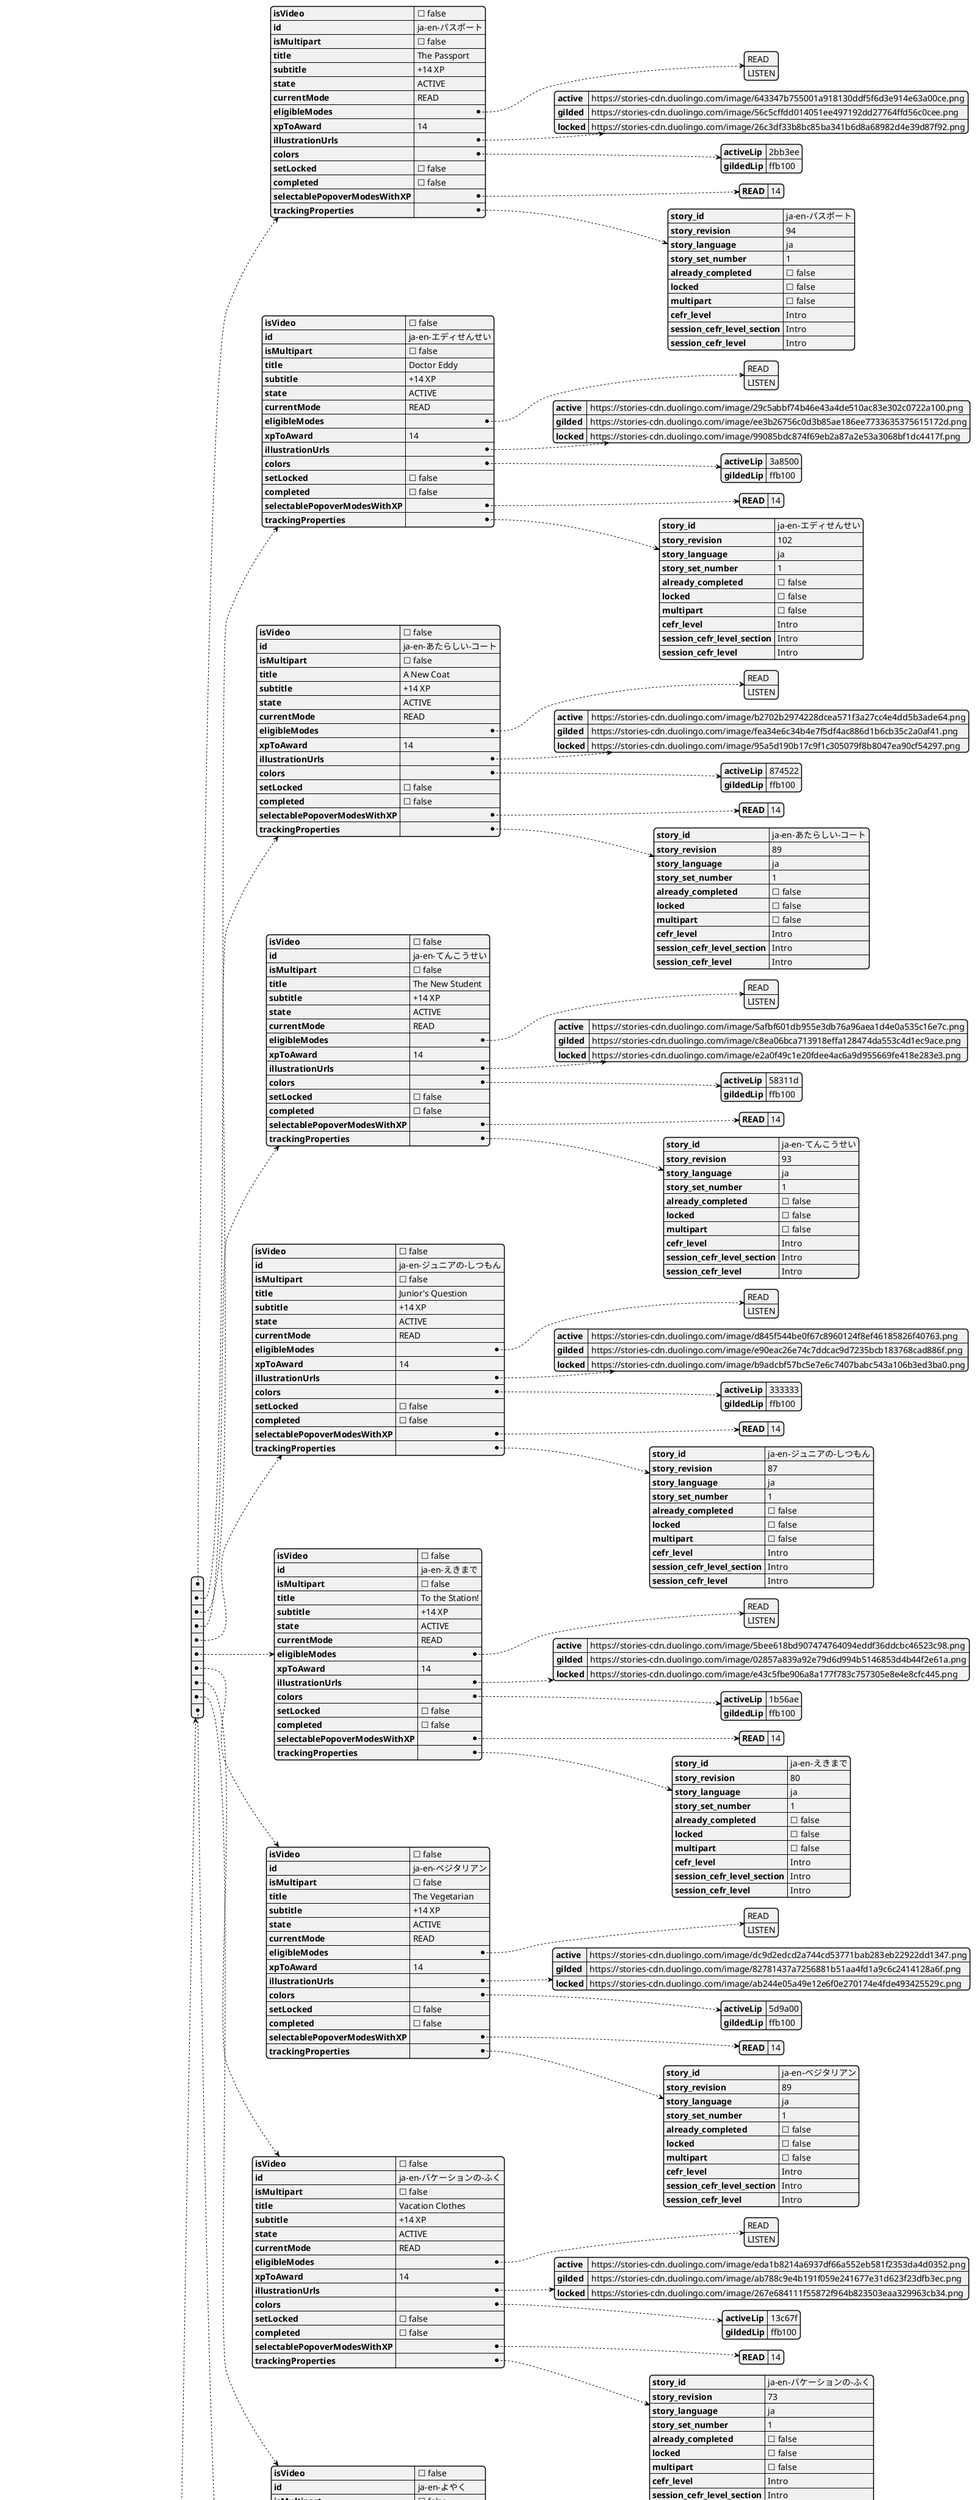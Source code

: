 @startjson "Stories"
{
    "sets": [
        [
            {
                "isVideo": false,
                "id": "ja-en-パスポート",
                "isMultipart": false,
                "title": "The Passport",
                "subtitle": "+14 XP",
                "state": "ACTIVE",
                "currentMode": "READ",
                "eligibleModes": [
                    "READ",
                    "LISTEN"
                ],
                "xpToAward": 14,
                "illustrationUrls": {
                    "active": "https://stories-cdn.duolingo.com/image/643347b755001a918130ddf5f6d3e914e63a00ce.png",
                    "gilded": "https://stories-cdn.duolingo.com/image/56c5cffdd014051ee497192dd27764ffd56c0cee.png",
                    "locked": "https://stories-cdn.duolingo.com/image/26c3df33b8bc85ba341b6d8a68982d4e39d87f92.png"
                },
                "colors": {
                    "activeLip": "2bb3ee",
                    "gildedLip": "ffb100"
                },
                "setLocked": false,
                "completed": false,
                "selectablePopoverModesWithXP": {
                    "READ": 14
                },
                "trackingProperties": {
                    "story_id": "ja-en-パスポート",
                    "story_revision": 94,
                    "story_language": "ja",
                    "story_set_number": 1,
                    "already_completed": false,
                    "locked": false,
                    "multipart": false,
                    "cefr_level": "Intro",
                    "session_cefr_level_section": "Intro",
                    "session_cefr_level": "Intro"
                }
            },
            {
                "isVideo": false,
                "id": "ja-en-エディせんせい",
                "isMultipart": false,
                "title": "Doctor Eddy",
                "subtitle": "+14 XP",
                "state": "ACTIVE",
                "currentMode": "READ",
                "eligibleModes": [
                    "READ",
                    "LISTEN"
                ],
                "xpToAward": 14,
                "illustrationUrls": {
                    "active": "https://stories-cdn.duolingo.com/image/29c5abbf74b46e43a4de510ac83e302c0722a100.png",
                    "gilded": "https://stories-cdn.duolingo.com/image/ee3b26756c0d3b85ae186ee7733635375615172d.png",
                    "locked": "https://stories-cdn.duolingo.com/image/99085bdc874f69eb2a87a2e53a3068bf1dc4417f.png"
                },
                "colors": {
                    "activeLip": "3a8500",
                    "gildedLip": "ffb100"
                },
                "setLocked": false,
                "completed": false,
                "selectablePopoverModesWithXP": {
                    "READ": 14
                },
                "trackingProperties": {
                    "story_id": "ja-en-エディせんせい",
                    "story_revision": 102,
                    "story_language": "ja",
                    "story_set_number": 1,
                    "already_completed": false,
                    "locked": false,
                    "multipart": false,
                    "cefr_level": "Intro",
                    "session_cefr_level_section": "Intro",
                    "session_cefr_level": "Intro"
                }
            },
            {
                "isVideo": false,
                "id": "ja-en-あたらしい-コート",
                "isMultipart": false,
                "title": "A New Coat",
                "subtitle": "+14 XP",
                "state": "ACTIVE",
                "currentMode": "READ",
                "eligibleModes": [
                    "READ",
                    "LISTEN"
                ],
                "xpToAward": 14,
                "illustrationUrls": {
                    "active": "https://stories-cdn.duolingo.com/image/b2702b2974228dcea571f3a27cc4e4dd5b3ade64.png",
                    "gilded": "https://stories-cdn.duolingo.com/image/fea34e6c34b4e7f5df4ac886d1b6cb35c2a0af41.png",
                    "locked": "https://stories-cdn.duolingo.com/image/95a5d190b17c9f1c305079f8b8047ea90cf54297.png"
                },
                "colors": {
                    "activeLip": "874522",
                    "gildedLip": "ffb100"
                },
                "setLocked": false,
                "completed": false,
                "selectablePopoverModesWithXP": {
                    "READ": 14
                },
                "trackingProperties": {
                    "story_id": "ja-en-あたらしい-コート",
                    "story_revision": 89,
                    "story_language": "ja",
                    "story_set_number": 1,
                    "already_completed": false,
                    "locked": false,
                    "multipart": false,
                    "cefr_level": "Intro",
                    "session_cefr_level_section": "Intro",
                    "session_cefr_level": "Intro"
                }
            },
            {
                "isVideo": false,
                "id": "ja-en-てんこうせい",
                "isMultipart": false,
                "title": "The New Student",
                "subtitle": "+14 XP",
                "state": "ACTIVE",
                "currentMode": "READ",
                "eligibleModes": [
                    "READ",
                    "LISTEN"
                ],
                "xpToAward": 14,
                "illustrationUrls": {
                    "active": "https://stories-cdn.duolingo.com/image/5afbf601db955e3db76a96aea1d4e0a535c16e7c.png",
                    "gilded": "https://stories-cdn.duolingo.com/image/c8ea06bca713918effa128474da553c4d1ec9ace.png",
                    "locked": "https://stories-cdn.duolingo.com/image/e2a0f49c1e20fdee4ac6a9d955669fe418e283e3.png"
                },
                "colors": {
                    "activeLip": "58311d",
                    "gildedLip": "ffb100"
                },
                "setLocked": false,
                "completed": false,
                "selectablePopoverModesWithXP": {
                    "READ": 14
                },
                "trackingProperties": {
                    "story_id": "ja-en-てんこうせい",
                    "story_revision": 93,
                    "story_language": "ja",
                    "story_set_number": 1,
                    "already_completed": false,
                    "locked": false,
                    "multipart": false,
                    "cefr_level": "Intro",
                    "session_cefr_level_section": "Intro",
                    "session_cefr_level": "Intro"
                }
            },
            {
                "isVideo": false,
                "id": "ja-en-ジュニアの-しつもん",
                "isMultipart": false,
                "title": "Junior's Question",
                "subtitle": "+14 XP",
                "state": "ACTIVE",
                "currentMode": "READ",
                "eligibleModes": [
                    "READ",
                    "LISTEN"
                ],
                "xpToAward": 14,
                "illustrationUrls": {
                    "active": "https://stories-cdn.duolingo.com/image/d845f544be0f67c8960124f8ef46185826f40763.png",
                    "gilded": "https://stories-cdn.duolingo.com/image/e90eac26e74c7ddcac9d7235bcb183768cad886f.png",
                    "locked": "https://stories-cdn.duolingo.com/image/b9adcbf57bc5e7e6c7407babc543a106b3ed3ba0.png"
                },
                "colors": {
                    "activeLip": "333333",
                    "gildedLip": "ffb100"
                },
                "setLocked": false,
                "completed": false,
                "selectablePopoverModesWithXP": {
                    "READ": 14
                },
                "trackingProperties": {
                    "story_id": "ja-en-ジュニアの-しつもん",
                    "story_revision": 87,
                    "story_language": "ja",
                    "story_set_number": 1,
                    "already_completed": false,
                    "locked": false,
                    "multipart": false,
                    "cefr_level": "Intro",
                    "session_cefr_level_section": "Intro",
                    "session_cefr_level": "Intro"
                }
            },
            {
                "isVideo": false,
                "id": "ja-en-えきまで",
                "isMultipart": false,
                "title": "To the Station!",
                "subtitle": "+14 XP",
                "state": "ACTIVE",
                "currentMode": "READ",
                "eligibleModes": [
                    "READ",
                    "LISTEN"
                ],
                "xpToAward": 14,
                "illustrationUrls": {
                    "active": "https://stories-cdn.duolingo.com/image/5bee618bd907474764094eddf36ddcbc46523c98.png",
                    "gilded": "https://stories-cdn.duolingo.com/image/02857a839a92e79d6d994b5146853d4b44f2e61a.png",
                    "locked": "https://stories-cdn.duolingo.com/image/e43c5fbe906a8a177f783c757305e8e4e8cfc445.png"
                },
                "colors": {
                    "activeLip": "1b56ae",
                    "gildedLip": "ffb100"
                },
                "setLocked": false,
                "completed": false,
                "selectablePopoverModesWithXP": {
                    "READ": 14
                },
                "trackingProperties": {
                    "story_id": "ja-en-えきまで",
                    "story_revision": 80,
                    "story_language": "ja",
                    "story_set_number": 1,
                    "already_completed": false,
                    "locked": false,
                    "multipart": false,
                    "cefr_level": "Intro",
                    "session_cefr_level_section": "Intro",
                    "session_cefr_level": "Intro"
                }
            },
            {
                "isVideo": false,
                "id": "ja-en-ベジタリアン",
                "isMultipart": false,
                "title": "The Vegetarian",
                "subtitle": "+14 XP",
                "state": "ACTIVE",
                "currentMode": "READ",
                "eligibleModes": [
                    "READ",
                    "LISTEN"
                ],
                "xpToAward": 14,
                "illustrationUrls": {
                    "active": "https://stories-cdn.duolingo.com/image/dc9d2edcd2a744cd53771bab283eb22922dd1347.png",
                    "gilded": "https://stories-cdn.duolingo.com/image/82781437a7256881b51aa4fd1a9c6c2414128a6f.png",
                    "locked": "https://stories-cdn.duolingo.com/image/ab244e05a49e12e6f0e270174e4fde493425529c.png"
                },
                "colors": {
                    "activeLip": "5d9a00",
                    "gildedLip": "ffb100"
                },
                "setLocked": false,
                "completed": false,
                "selectablePopoverModesWithXP": {
                    "READ": 14
                },
                "trackingProperties": {
                    "story_id": "ja-en-ベジタリアン",
                    "story_revision": 89,
                    "story_language": "ja",
                    "story_set_number": 1,
                    "already_completed": false,
                    "locked": false,
                    "multipart": false,
                    "cefr_level": "Intro",
                    "session_cefr_level_section": "Intro",
                    "session_cefr_level": "Intro"
                }
            },
            {
                "isVideo": false,
                "id": "ja-en-バケーションの-ふく",
                "isMultipart": false,
                "title": "Vacation Clothes",
                "subtitle": "+14 XP",
                "state": "ACTIVE",
                "currentMode": "READ",
                "eligibleModes": [
                    "READ",
                    "LISTEN"
                ],
                "xpToAward": 14,
                "illustrationUrls": {
                    "active": "https://stories-cdn.duolingo.com/image/eda1b8214a6937df66a552eb581f2353da4d0352.png",
                    "gilded": "https://stories-cdn.duolingo.com/image/ab788c9e4b191f059e241677e31d623f23dfb3ec.png",
                    "locked": "https://stories-cdn.duolingo.com/image/267e684111f55872f964b823503eaa329963cb34.png"
                },
                "colors": {
                    "activeLip": "13c67f",
                    "gildedLip": "ffb100"
                },
                "setLocked": false,
                "completed": false,
                "selectablePopoverModesWithXP": {
                    "READ": 14
                },
                "trackingProperties": {
                    "story_id": "ja-en-バケーションの-ふく",
                    "story_revision": 73,
                    "story_language": "ja",
                    "story_set_number": 1,
                    "already_completed": false,
                    "locked": false,
                    "multipart": false,
                    "cefr_level": "Intro",
                    "session_cefr_level_section": "Intro",
                    "session_cefr_level": "Intro"
                }
            },
            {
                "isVideo": false,
                "id": "ja-en-よやく",
                "isMultipart": false,
                "title": "The Reservation",
                "subtitle": "+14 XP",
                "state": "ACTIVE",
                "currentMode": "READ",
                "eligibleModes": [
                    "READ",
                    "LISTEN"
                ],
                "xpToAward": 14,
                "illustrationUrls": {
                    "active": "https://stories-cdn.duolingo.com/image/3ef44f16233d10a5c2f1b5cb171779208191e11a.png",
                    "gilded": "https://stories-cdn.duolingo.com/image/dbb16670d47ff8f04c6e6c8503689dd655cb1131.png",
                    "locked": "https://stories-cdn.duolingo.com/image/c307ddee7164cbf024eb0ba76de07b4901d202f8.png"
                },
                "colors": {
                    "activeLip": "6b42b0",
                    "gildedLip": "ffb100"
                },
                "setLocked": false,
                "completed": false,
                "selectablePopoverModesWithXP": {
                    "READ": 14
                },
                "trackingProperties": {
                    "story_id": "ja-en-よやく",
                    "story_revision": 121,
                    "story_language": "ja",
                    "story_set_number": 1,
                    "already_completed": false,
                    "locked": false,
                    "multipart": false,
                    "cefr_level": "Intro",
                    "session_cefr_level_section": "Intro",
                    "session_cefr_level": "Intro"
                }
            },
            {
                "isVideo": false,
                "id": "ja-en-なにが-ほしいですか",
                "isMultipart": false,
                "title": "What Do You Want?",
                "subtitle": "+14 XP",
                "state": "ACTIVE",
                "currentMode": "READ",
                "eligibleModes": [
                    "READ",
                    "LISTEN"
                ],
                "xpToAward": 14,
                "illustrationUrls": {
                    "active": "https://stories-cdn.duolingo.com/image/aa84a24e80b83bc37162a04593f1f72dcceec2e4.png",
                    "gilded": "https://stories-cdn.duolingo.com/image/ad9d61dc012414749fc7c84cd910a8d16a14e586.png",
                    "locked": "https://stories-cdn.duolingo.com/image/6d35140b4f43351465b993ea31f27ac51103e115.png"
                },
                "colors": {
                    "activeLip": "6b42b0",
                    "gildedLip": "ffb100"
                },
                "setLocked": false,
                "completed": false,
                "selectablePopoverModesWithXP": {
                    "READ": 14
                },
                "trackingProperties": {
                    "story_id": "ja-en-なにが-ほしいですか",
                    "story_revision": 65,
                    "story_language": "ja",
                    "story_set_number": 1,
                    "already_completed": false,
                    "locked": false,
                    "multipart": false,
                    "cefr_level": "Intro",
                    "session_cefr_level_section": "Intro",
                    "session_cefr_level": "Intro"
                }
            }
        ],
        [
            {
                "isVideo": false,
                "id": "ja-en-かってくれる",
                "isMultipart": false,
                "title": "Can I Have It?",
                "subtitle": "+16 XP",
                "state": "LOCKED",
                "currentMode": "READ",
                "eligibleModes": [
                    "READ",
                    "LISTEN"
                ],
                "xpToAward": 16,
                "illustrationUrls": {
                    "active": "https://stories-cdn.duolingo.com/image/a43844440848298947d074c3ba21224c4b7265c3.png",
                    "gilded": "https://stories-cdn.duolingo.com/image/fe061b842849e51260a839a14aed3fced8760ed7.png",
                    "locked": "https://stories-cdn.duolingo.com/image/e8dd6128c07819b672070f31a9f3c3eb785d2db5.png"
                },
                "colors": {
                    "activeLip": "6b42b0",
                    "gildedLip": "ffb100"
                },
                "setLocked": true,
                "completed": false,
                "selectablePopoverModesWithXP": {
                    "READ": 16
                },
                "trackingProperties": {
                    "story_id": "ja-en-かってくれる",
                    "story_revision": 81,
                    "story_language": "ja",
                    "story_set_number": 2,
                    "already_completed": false,
                    "locked": true,
                    "multipart": false,
                    "cefr_level": "A1.1",
                    "session_cefr_level_section": "A1.1",
                    "session_cefr_level": "A1"
                }
            },
            {
                "isVideo": false,
                "id": "ja-en-かのじょを-さがしてくれませんか",
                "isMultipart": false,
                "title": "Find My Girlfriend",
                "subtitle": "+16 XP",
                "state": "LOCKED",
                "currentMode": "READ",
                "eligibleModes": [
                    "READ",
                    "LISTEN"
                ],
                "xpToAward": 16,
                "illustrationUrls": {
                    "active": "https://stories-cdn.duolingo.com/image/0d18f0403cfa415591d7ef50a9e9c01f1094936e.png",
                    "gilded": "https://stories-cdn.duolingo.com/image/c5c16c3d5c87916306a01bf2d7eab3f79165ed48.png",
                    "locked": "https://stories-cdn.duolingo.com/image/cf68f80abab6ca99ea8d19adba8fd8dabd757af9.png"
                },
                "colors": {
                    "activeLip": "1576ac",
                    "gildedLip": "ffb100"
                },
                "setLocked": true,
                "completed": false,
                "selectablePopoverModesWithXP": {
                    "READ": 16
                },
                "trackingProperties": {
                    "story_id": "ja-en-かのじょを-さがしてくれませんか",
                    "story_revision": 84,
                    "story_language": "ja",
                    "story_set_number": 2,
                    "already_completed": false,
                    "locked": true,
                    "multipart": false,
                    "cefr_level": "A1.1",
                    "session_cefr_level_section": "A1.1",
                    "session_cefr_level": "A1"
                }
            },
            {
                "isVideo": false,
                "id": "ja-en-バスケットボール-せんしゅ",
                "isMultipart": false,
                "title": "The Basketball Player",
                "subtitle": "+16 XP",
                "state": "LOCKED",
                "currentMode": "READ",
                "eligibleModes": [
                    "READ",
                    "LISTEN"
                ],
                "xpToAward": 16,
                "illustrationUrls": {
                    "active": "https://stories-cdn.duolingo.com/image/93b7dddcb57fc76fde878bfb42e8c4f35d68fb5d.png",
                    "gilded": "https://stories-cdn.duolingo.com/image/1845fc381e173449100b73b5dc84322dd6d0a060.png",
                    "locked": "https://stories-cdn.duolingo.com/image/5d1909f92b3d3d331de4de79e4bd3e07218ef229.png"
                },
                "colors": {
                    "activeLip": "6d42b0",
                    "gildedLip": "ffb100"
                },
                "setLocked": true,
                "completed": false,
                "selectablePopoverModesWithXP": {
                    "READ": 16
                },
                "trackingProperties": {
                    "story_id": "ja-en-バスケットボール-せんしゅ",
                    "story_revision": 75,
                    "story_language": "ja",
                    "story_set_number": 2,
                    "already_completed": false,
                    "locked": true,
                    "multipart": false,
                    "cefr_level": "A1.1",
                    "session_cefr_level_section": "A1.1",
                    "session_cefr_level": "A1"
                }
            },
            {
                "isVideo": false,
                "id": "ja-en-チケットを-にまい-ください",
                "isMultipart": false,
                "title": "Two Tickets Please!",
                "subtitle": "+16 XP",
                "state": "LOCKED",
                "currentMode": "READ",
                "eligibleModes": [
                    "READ",
                    "LISTEN"
                ],
                "xpToAward": 16,
                "illustrationUrls": {
                    "active": "https://stories-cdn.duolingo.com/image/b8d10ee56171817ff548af825d5065b5561d1482.png",
                    "gilded": "https://stories-cdn.duolingo.com/image/a0af7ce5b8d876f042aba4380be9f29c431bf220.png",
                    "locked": "https://stories-cdn.duolingo.com/image/0a0398f865f197ea5857d31896772a0eca957f11.png"
                },
                "colors": {
                    "activeLip": "1588bf",
                    "gildedLip": "ffb100"
                },
                "setLocked": true,
                "completed": false,
                "selectablePopoverModesWithXP": {
                    "READ": 16
                },
                "trackingProperties": {
                    "story_id": "ja-en-チケットを-にまい-ください",
                    "story_revision": 79,
                    "story_language": "ja",
                    "story_set_number": 2,
                    "already_completed": false,
                    "locked": true,
                    "multipart": false,
                    "cefr_level": "A1.1",
                    "session_cefr_level_section": "A1.1",
                    "session_cefr_level": "A1"
                }
            },
            {
                "isVideo": false,
                "id": "ja-en-ありがとう",
                "isMultipart": false,
                "title": "Thanks?",
                "subtitle": "+16 XP",
                "state": "LOCKED",
                "currentMode": "READ",
                "eligibleModes": [
                    "READ",
                    "LISTEN"
                ],
                "xpToAward": 16,
                "illustrationUrls": {
                    "active": "https://stories-cdn.duolingo.com/image/0e35077f2bf31284d5967e7096a66da10d0a9bdf.png",
                    "gilded": "https://stories-cdn.duolingo.com/image/12a41a3c905674f7be66dfe1232b46666aa8192b.png",
                    "locked": "https://stories-cdn.duolingo.com/image/8e67100afc950e352d97f65558f15456a92ce10f.png"
                },
                "colors": {
                    "activeLip": "6a489f",
                    "gildedLip": "ffb100"
                },
                "setLocked": true,
                "completed": false,
                "selectablePopoverModesWithXP": {
                    "READ": 16
                },
                "trackingProperties": {
                    "story_id": "ja-en-ありがとう",
                    "story_revision": 64,
                    "story_language": "ja",
                    "story_set_number": 2,
                    "already_completed": false,
                    "locked": true,
                    "multipart": false,
                    "cefr_level": "A1.1",
                    "session_cefr_level_section": "A1.1",
                    "session_cefr_level": "A1"
                }
            },
            {
                "isVideo": false,
                "id": "ja-en-ダンスの-クラス",
                "isMultipart": false,
                "title": "The Dance Class",
                "subtitle": "+16 XP",
                "state": "LOCKED",
                "currentMode": "READ",
                "eligibleModes": [
                    "READ",
                    "LISTEN"
                ],
                "xpToAward": 16,
                "illustrationUrls": {
                    "active": "https://stories-cdn.duolingo.com/image/9a6beecaaea348fb3939a0bda8c064c9d9c79dc5.png",
                    "gilded": "https://stories-cdn.duolingo.com/image/0f48fc1c2e156ed688394bfd7c4940b228891588.png",
                    "locked": "https://stories-cdn.duolingo.com/image/1a9ae2c1126068acf0482aa29e864f87fa2ba966.png"
                },
                "colors": {
                    "activeLip": "6f4ba2",
                    "gildedLip": "ffb100"
                },
                "setLocked": true,
                "completed": false,
                "selectablePopoverModesWithXP": {
                    "READ": 16
                },
                "trackingProperties": {
                    "story_id": "ja-en-ダンスの-クラス",
                    "story_revision": 76,
                    "story_language": "ja",
                    "story_set_number": 2,
                    "already_completed": false,
                    "locked": true,
                    "multipart": false,
                    "cefr_level": "A1.1",
                    "session_cefr_level_section": "A1.1",
                    "session_cefr_level": "A1"
                }
            },
            {
                "isVideo": false,
                "id": "ja-en-メアリー-じゃない",
                "isMultipart": false,
                "title": "You're Not Mary",
                "subtitle": "+16 XP",
                "state": "LOCKED",
                "currentMode": "READ",
                "eligibleModes": [
                    "READ",
                    "LISTEN"
                ],
                "xpToAward": 16,
                "illustrationUrls": {
                    "active": "https://stories-cdn.duolingo.com/image/7aefccc7b273aae21c19409b7cb1c7e64e96c4ec.png",
                    "gilded": "https://stories-cdn.duolingo.com/image/3ed2594c31d264f35cf7739d02ad824d91b55769.png",
                    "locked": "https://stories-cdn.duolingo.com/image/309618d5fe2aecd77c177a357f4163558f117ce3.png"
                },
                "colors": {
                    "activeLip": "6f4ea1",
                    "gildedLip": "ffb100"
                },
                "setLocked": true,
                "completed": false,
                "selectablePopoverModesWithXP": {
                    "READ": 16
                },
                "trackingProperties": {
                    "story_id": "ja-en-メアリー-じゃない",
                    "story_revision": 86,
                    "story_language": "ja",
                    "story_set_number": 2,
                    "already_completed": false,
                    "locked": true,
                    "multipart": false,
                    "cefr_level": "A1.1",
                    "session_cefr_level_section": "A1.1",
                    "session_cefr_level": "A1"
                }
            },
            {
                "isVideo": false,
                "id": "ja-en-かぞくとの-ばんごはん",
                "isMultipart": false,
                "title": "Family Dinner",
                "subtitle": "+16 XP",
                "state": "LOCKED",
                "currentMode": "READ",
                "eligibleModes": [
                    "READ",
                    "LISTEN"
                ],
                "xpToAward": 16,
                "illustrationUrls": {
                    "active": "https://stories-cdn.duolingo.com/image/8a8875810a4da32fd00d493513efd3adcb2a7c2a.png",
                    "gilded": "https://stories-cdn.duolingo.com/image/c9237f04887f05d086cd1aadcbbde4a61283518a.png",
                    "locked": "https://stories-cdn.duolingo.com/image/aa5565060cd09fbabaf38cca7f8a8fe62756c10f.png"
                },
                "colors": {
                    "activeLip": "ad62e6",
                    "gildedLip": "ffb100"
                },
                "setLocked": true,
                "completed": false,
                "selectablePopoverModesWithXP": {
                    "READ": 16
                },
                "trackingProperties": {
                    "story_id": "ja-en-かぞくとの-ばんごはん",
                    "story_revision": 89,
                    "story_language": "ja",
                    "story_set_number": 2,
                    "already_completed": false,
                    "locked": true,
                    "multipart": false,
                    "cefr_level": "A1.1",
                    "session_cefr_level_section": "A1.1",
                    "session_cefr_level": "A1"
                }
            },
            {
                "isVideo": false,
                "id": "ja-en-ジュニアの-うんどう",
                "isMultipart": false,
                "title": "Junior's Exercise",
                "subtitle": "+16 XP",
                "state": "LOCKED",
                "currentMode": "READ",
                "eligibleModes": [
                    "READ",
                    "LISTEN"
                ],
                "xpToAward": 16,
                "illustrationUrls": {
                    "active": "https://stories-cdn.duolingo.com/image/9f2d4bdaca5fe3e93b4a97529d903567ee23fd4e.png",
                    "gilded": "https://stories-cdn.duolingo.com/image/bb97ca6251e49a5a9d9fc432a240e23ff0557fce.png",
                    "locked": "https://stories-cdn.duolingo.com/image/fba02547a805db9d2310ab13cda2b19c31314110.png"
                },
                "colors": {
                    "activeLip": "573688",
                    "gildedLip": "ffb100"
                },
                "setLocked": true,
                "completed": false,
                "selectablePopoverModesWithXP": {
                    "READ": 16
                },
                "trackingProperties": {
                    "story_id": "ja-en-ジュニアの-うんどう",
                    "story_revision": 87,
                    "story_language": "ja",
                    "story_set_number": 2,
                    "already_completed": false,
                    "locked": true,
                    "multipart": false,
                    "cefr_level": "A1.1",
                    "session_cefr_level_section": "A1.1",
                    "session_cefr_level": "A1"
                }
            },
            {
                "isVideo": false,
                "id": "ja-en-にわ",
                "isMultipart": false,
                "title": "The Garden",
                "subtitle": "+16 XP",
                "state": "LOCKED",
                "currentMode": "READ",
                "eligibleModes": [
                    "READ",
                    "LISTEN"
                ],
                "xpToAward": 16,
                "illustrationUrls": {
                    "active": "https://stories-cdn.duolingo.com/image/353ec768516986a1fc3f8a061638a3646f1de26b.png",
                    "gilded": "https://stories-cdn.duolingo.com/image/fe1f0b51cd9b89add7957512e35203592f3c5ec1.png",
                    "locked": "https://stories-cdn.duolingo.com/image/49564d75892cd6456da272d510c9dccc1ce3154b.png"
                },
                "colors": {
                    "activeLip": "1dc0ee",
                    "gildedLip": "ffb100"
                },
                "setLocked": true,
                "completed": false,
                "selectablePopoverModesWithXP": {
                    "READ": 16
                },
                "trackingProperties": {
                    "story_id": "ja-en-にわ",
                    "story_revision": 95,
                    "story_language": "ja",
                    "story_set_number": 2,
                    "already_completed": false,
                    "locked": true,
                    "multipart": false,
                    "cefr_level": "A1.1",
                    "session_cefr_level_section": "A1.1",
                    "session_cefr_level": "A1"
                }
            }
        ],
        [
            {
                "isVideo": false,
                "id": "ja-en-ぴったりな-ひと",
                "isMultipart": false,
                "title": "The Perfect Person",
                "subtitle": "+16 XP",
                "state": "LOCKED",
                "currentMode": "READ",
                "eligibleModes": [
                    "READ",
                    "LISTEN"
                ],
                "xpToAward": 16,
                "illustrationUrls": {
                    "active": "https://stories-cdn.duolingo.com/image/9a22c5f11ddc4785a81d887f35d522f3317e2f4c.png",
                    "gilded": "https://stories-cdn.duolingo.com/image/32aa66f693fec8ec8d2ff21a5689e5155ae47d22.png",
                    "locked": "https://stories-cdn.duolingo.com/image/039644a0b6b5bd53a28931ccfc7487382b5ef0ff.png"
                },
                "colors": {
                    "activeLip": "6f4ea1",
                    "gildedLip": "ffb100"
                },
                "setLocked": true,
                "completed": false,
                "selectablePopoverModesWithXP": {
                    "READ": 16
                },
                "trackingProperties": {
                    "story_id": "ja-en-ぴったりな-ひと",
                    "story_revision": 99,
                    "story_language": "ja",
                    "story_set_number": 3,
                    "already_completed": false,
                    "locked": true,
                    "multipart": false,
                    "cefr_level": "A1.1",
                    "session_cefr_level_section": "A1.1",
                    "session_cefr_level": "A1"
                }
            },
            {
                "isVideo": false,
                "id": "ja-en-おてつだい-しましょうか",
                "isMultipart": false,
                "title": "Need Help?",
                "subtitle": "+16 XP",
                "state": "LOCKED",
                "currentMode": "READ",
                "eligibleModes": [
                    "READ",
                    "LISTEN"
                ],
                "xpToAward": 16,
                "illustrationUrls": {
                    "active": "https://stories-cdn.duolingo.com/image/bef5c43c8220e1f08b5eeea1d574aa9a9d106d6d.png",
                    "gilded": "https://stories-cdn.duolingo.com/image/31f1d53d7e6d3d4719ca6963112deb075cec6776.png",
                    "locked": "https://stories-cdn.duolingo.com/image/4a88aa4301b89705829db128966fbf2bf727c14b.png"
                },
                "colors": {
                    "activeLip": "bebebe",
                    "gildedLip": "ffb100"
                },
                "setLocked": true,
                "completed": false,
                "selectablePopoverModesWithXP": {
                    "READ": 16
                },
                "trackingProperties": {
                    "story_id": "ja-en-おてつだい-しましょうか",
                    "story_revision": 108,
                    "story_language": "ja",
                    "story_set_number": 3,
                    "already_completed": false,
                    "locked": true,
                    "multipart": false,
                    "cefr_level": "A1.1",
                    "session_cefr_level_section": "A1.1",
                    "session_cefr_level": "A1"
                }
            },
            {
                "isVideo": false,
                "id": "ja-en-ジュニアの-せんたく",
                "isMultipart": false,
                "title": "Junior's Choice",
                "subtitle": "+16 XP",
                "state": "LOCKED",
                "currentMode": "READ",
                "eligibleModes": [
                    "READ",
                    "LISTEN"
                ],
                "xpToAward": 16,
                "illustrationUrls": {
                    "active": "https://stories-cdn.duolingo.com/image/53bded8a873131832543feb9e1a3f4c7ffeb74e0.png",
                    "gilded": "https://stories-cdn.duolingo.com/image/1f4b393bb8a82fe62aafa27702bedb94cdaf2399.png",
                    "locked": "https://stories-cdn.duolingo.com/image/551ce3d4360d2ccf8af0ca68e0018b2ee75cf17f.png"
                },
                "colors": {
                    "activeLip": "fc8fcd",
                    "gildedLip": "ffb100"
                },
                "setLocked": true,
                "completed": false,
                "selectablePopoverModesWithXP": {
                    "READ": 16
                },
                "trackingProperties": {
                    "story_id": "ja-en-ジュニアの-せんたく",
                    "story_revision": 85,
                    "story_language": "ja",
                    "story_set_number": 3,
                    "already_completed": false,
                    "locked": true,
                    "multipart": false,
                    "cefr_level": "A1.1",
                    "session_cefr_level_section": "A1.1",
                    "session_cefr_level": "A1"
                }
            },
            {
                "isVideo": false,
                "id": "ja-en-いぬが-ほしいんだ",
                "isMultipart": false,
                "title": "I Really Want a Dog",
                "subtitle": "+16 XP",
                "state": "LOCKED",
                "currentMode": "READ",
                "eligibleModes": [
                    "READ",
                    "LISTEN"
                ],
                "xpToAward": 16,
                "illustrationUrls": {
                    "active": "https://stories-cdn.duolingo.com/image/bd9341c78bf48d9dd6261a57030ac813fb1c6452.png",
                    "gilded": "https://stories-cdn.duolingo.com/image/5b427e049ae423778a4809594902138628f5ed63.png",
                    "locked": "https://stories-cdn.duolingo.com/image/869a74ea593e05d1dbd3ec8022091e5280d9d23b.png"
                },
                "colors": {
                    "activeLip": "d94545",
                    "gildedLip": "ffb100"
                },
                "setLocked": true,
                "completed": false,
                "selectablePopoverModesWithXP": {
                    "READ": 16
                },
                "trackingProperties": {
                    "story_id": "ja-en-いぬが-ほしいんだ",
                    "story_revision": 78,
                    "story_language": "ja",
                    "story_set_number": 3,
                    "already_completed": false,
                    "locked": true,
                    "multipart": false,
                    "cefr_level": "A1.1",
                    "session_cefr_level_section": "A1.1",
                    "session_cefr_level": "A1"
                }
            },
            {
                "isVideo": false,
                "id": "ja-en-モデル",
                "isMultipart": false,
                "title": "The Model",
                "subtitle": "+16 XP",
                "state": "LOCKED",
                "currentMode": "READ",
                "eligibleModes": [
                    "READ",
                    "LISTEN"
                ],
                "xpToAward": 16,
                "illustrationUrls": {
                    "active": "https://stories-cdn.duolingo.com/image/56270460b85dc001d7a33977ab2f16942cf67251.png",
                    "gilded": "https://stories-cdn.duolingo.com/image/759343c7123ca4629adf91d7184f6f284d2a3c76.png",
                    "locked": "https://stories-cdn.duolingo.com/image/22d8646c854bfda99384e4e6b58de7deafa71f9a.png"
                },
                "colors": {
                    "activeLip": "1b56ae",
                    "gildedLip": "ffb100"
                },
                "setLocked": true,
                "completed": false,
                "selectablePopoverModesWithXP": {
                    "READ": 16
                },
                "trackingProperties": {
                    "story_id": "ja-en-モデル",
                    "story_revision": 95,
                    "story_language": "ja",
                    "story_set_number": 3,
                    "already_completed": false,
                    "locked": true,
                    "multipart": false,
                    "cefr_level": "A1.1",
                    "session_cefr_level_section": "A1.1",
                    "session_cefr_level": "A1"
                }
            },
            {
                "isVideo": false,
                "id": "ja-en-ひどい-え",
                "isMultipart": false,
                "title": "Bad Painting",
                "subtitle": "+16 XP",
                "state": "LOCKED",
                "currentMode": "READ",
                "eligibleModes": [
                    "READ",
                    "LISTEN"
                ],
                "xpToAward": 16,
                "illustrationUrls": {
                    "active": "https://stories-cdn.duolingo.com/image/a4e5b308551611be027e77674e4d0806d54a36d6.png",
                    "gilded": "https://stories-cdn.duolingo.com/image/d8ced7b1e93fb899bbae0f1a21e942d2aceda468.png",
                    "locked": "https://stories-cdn.duolingo.com/image/f58ceaa4ead753bc9f31c5493b0f016229387750.png"
                },
                "colors": {
                    "activeLip": "58a700",
                    "gildedLip": "ffb100"
                },
                "setLocked": true,
                "completed": false,
                "selectablePopoverModesWithXP": {
                    "READ": 16
                },
                "trackingProperties": {
                    "story_id": "ja-en-ひどい-え",
                    "story_revision": 78,
                    "story_language": "ja",
                    "story_set_number": 3,
                    "already_completed": false,
                    "locked": true,
                    "multipart": false,
                    "cefr_level": "A1.1",
                    "session_cefr_level_section": "A1.1",
                    "session_cefr_level": "A1"
                }
            },
            {
                "isVideo": false,
                "id": "ja-en-しゃしんを-とって",
                "isMultipart": false,
                "title": "Take My Photo",
                "subtitle": "+16 XP",
                "state": "LOCKED",
                "currentMode": "READ",
                "eligibleModes": [
                    "READ",
                    "LISTEN"
                ],
                "xpToAward": 16,
                "illustrationUrls": {
                    "active": "https://stories-cdn.duolingo.com/image/5101c8ac89c819e49195d51d3146f410cd7b4ddf.png",
                    "gilded": "https://stories-cdn.duolingo.com/image/1f02fa036a701b86db6775d3eb2896847d3e01c9.png",
                    "locked": "https://stories-cdn.duolingo.com/image/8a954220a8c5317a84ab3491e95bc17b9c901d45.png"
                },
                "colors": {
                    "activeLip": "5d9a00",
                    "gildedLip": "ffb100"
                },
                "setLocked": true,
                "completed": false,
                "selectablePopoverModesWithXP": {
                    "READ": 16
                },
                "trackingProperties": {
                    "story_id": "ja-en-しゃしんを-とって",
                    "story_revision": 99,
                    "story_language": "ja",
                    "story_set_number": 3,
                    "already_completed": false,
                    "locked": true,
                    "multipart": false,
                    "cefr_level": "A1.1",
                    "session_cefr_level_section": "A1.1",
                    "session_cefr_level": "A1"
                }
            },
            {
                "isVideo": false,
                "id": "ja-en-あたらしい-スポーツ",
                "isMultipart": false,
                "title": "A New Sport",
                "subtitle": "+16 XP",
                "state": "LOCKED",
                "currentMode": "READ",
                "eligibleModes": [
                    "READ",
                    "LISTEN"
                ],
                "xpToAward": 16,
                "illustrationUrls": {
                    "active": "https://stories-cdn.duolingo.com/image/ffc3b50b92f23fc916451e34174edcdcea58d258.png",
                    "gilded": "https://stories-cdn.duolingo.com/image/3df09e79233666176939579b78907337f3ac08e9.png",
                    "locked": "https://stories-cdn.duolingo.com/image/9368db4841806a31b582a0bb649fee3c0da47126.png"
                },
                "colors": {
                    "activeLip": "1588bf",
                    "gildedLip": "ffb100"
                },
                "setLocked": true,
                "completed": false,
                "selectablePopoverModesWithXP": {
                    "READ": 16
                },
                "trackingProperties": {
                    "story_id": "ja-en-あたらしい-スポーツ",
                    "story_revision": 81,
                    "story_language": "ja",
                    "story_set_number": 3,
                    "already_completed": false,
                    "locked": true,
                    "multipart": false,
                    "cefr_level": "A1.1",
                    "session_cefr_level_section": "A1.1",
                    "session_cefr_level": "A1"
                }
            },
            {
                "isVideo": false,
                "id": "ja-en-ルーシーと-きょうりゅう",
                "isMultipart": false,
                "title": "Lucy and the Dinosaurs",
                "subtitle": "+16 XP",
                "state": "LOCKED",
                "currentMode": "READ",
                "eligibleModes": [
                    "READ",
                    "LISTEN"
                ],
                "xpToAward": 16,
                "illustrationUrls": {
                    "active": "https://stories-cdn.duolingo.com/image/f6ce899637bb8181ee5e78382fdf71a0f01e4f95.png",
                    "gilded": "https://stories-cdn.duolingo.com/image/b6b78e654f7e8addad3330aa167e07933b067cab.png",
                    "locked": "https://stories-cdn.duolingo.com/image/4b5248eb7a7d383bced44f3b90237cc9586bb2f7.png"
                },
                "colors": {
                    "activeLip": "b460ea",
                    "gildedLip": "ffb100"
                },
                "setLocked": true,
                "completed": false,
                "selectablePopoverModesWithXP": {
                    "READ": 16
                },
                "trackingProperties": {
                    "story_id": "ja-en-ルーシーと-きょうりゅう",
                    "story_revision": 93,
                    "story_language": "ja",
                    "story_set_number": 3,
                    "already_completed": false,
                    "locked": true,
                    "multipart": false,
                    "cefr_level": "A1.1",
                    "session_cefr_level_section": "A1.1",
                    "session_cefr_level": "A1"
                }
            },
            {
                "isVideo": false,
                "id": "ja-en-かぎは-どこ",
                "isMultipart": false,
                "title": "Where Are My Keys?",
                "subtitle": "+16 XP",
                "state": "LOCKED",
                "currentMode": "READ",
                "eligibleModes": [
                    "READ",
                    "LISTEN"
                ],
                "xpToAward": 16,
                "illustrationUrls": {
                    "active": "https://stories-cdn.duolingo.com/image/1afd1974b5fb720f70687c6b16146c66201f45ba.png",
                    "gilded": "https://stories-cdn.duolingo.com/image/d0b243d09f79b547c679de4421eb2bb7c476572c.png",
                    "locked": "https://stories-cdn.duolingo.com/image/0b53ebc25e8a8b2b2bd383224c3d45e8fd1da74f.png"
                },
                "colors": {
                    "activeLip": "6b42b0",
                    "gildedLip": "ffb100"
                },
                "setLocked": true,
                "completed": false,
                "selectablePopoverModesWithXP": {
                    "READ": 16
                },
                "trackingProperties": {
                    "story_id": "ja-en-かぎは-どこ",
                    "story_revision": 91,
                    "story_language": "ja",
                    "story_set_number": 3,
                    "already_completed": false,
                    "locked": true,
                    "multipart": false,
                    "cefr_level": "A1.1",
                    "session_cefr_level_section": "A1.1",
                    "session_cefr_level": "A1"
                }
            }
        ]
    ],
    "newStoryIds": [],
    "hasLevelsExperience": true
}
@endjson
